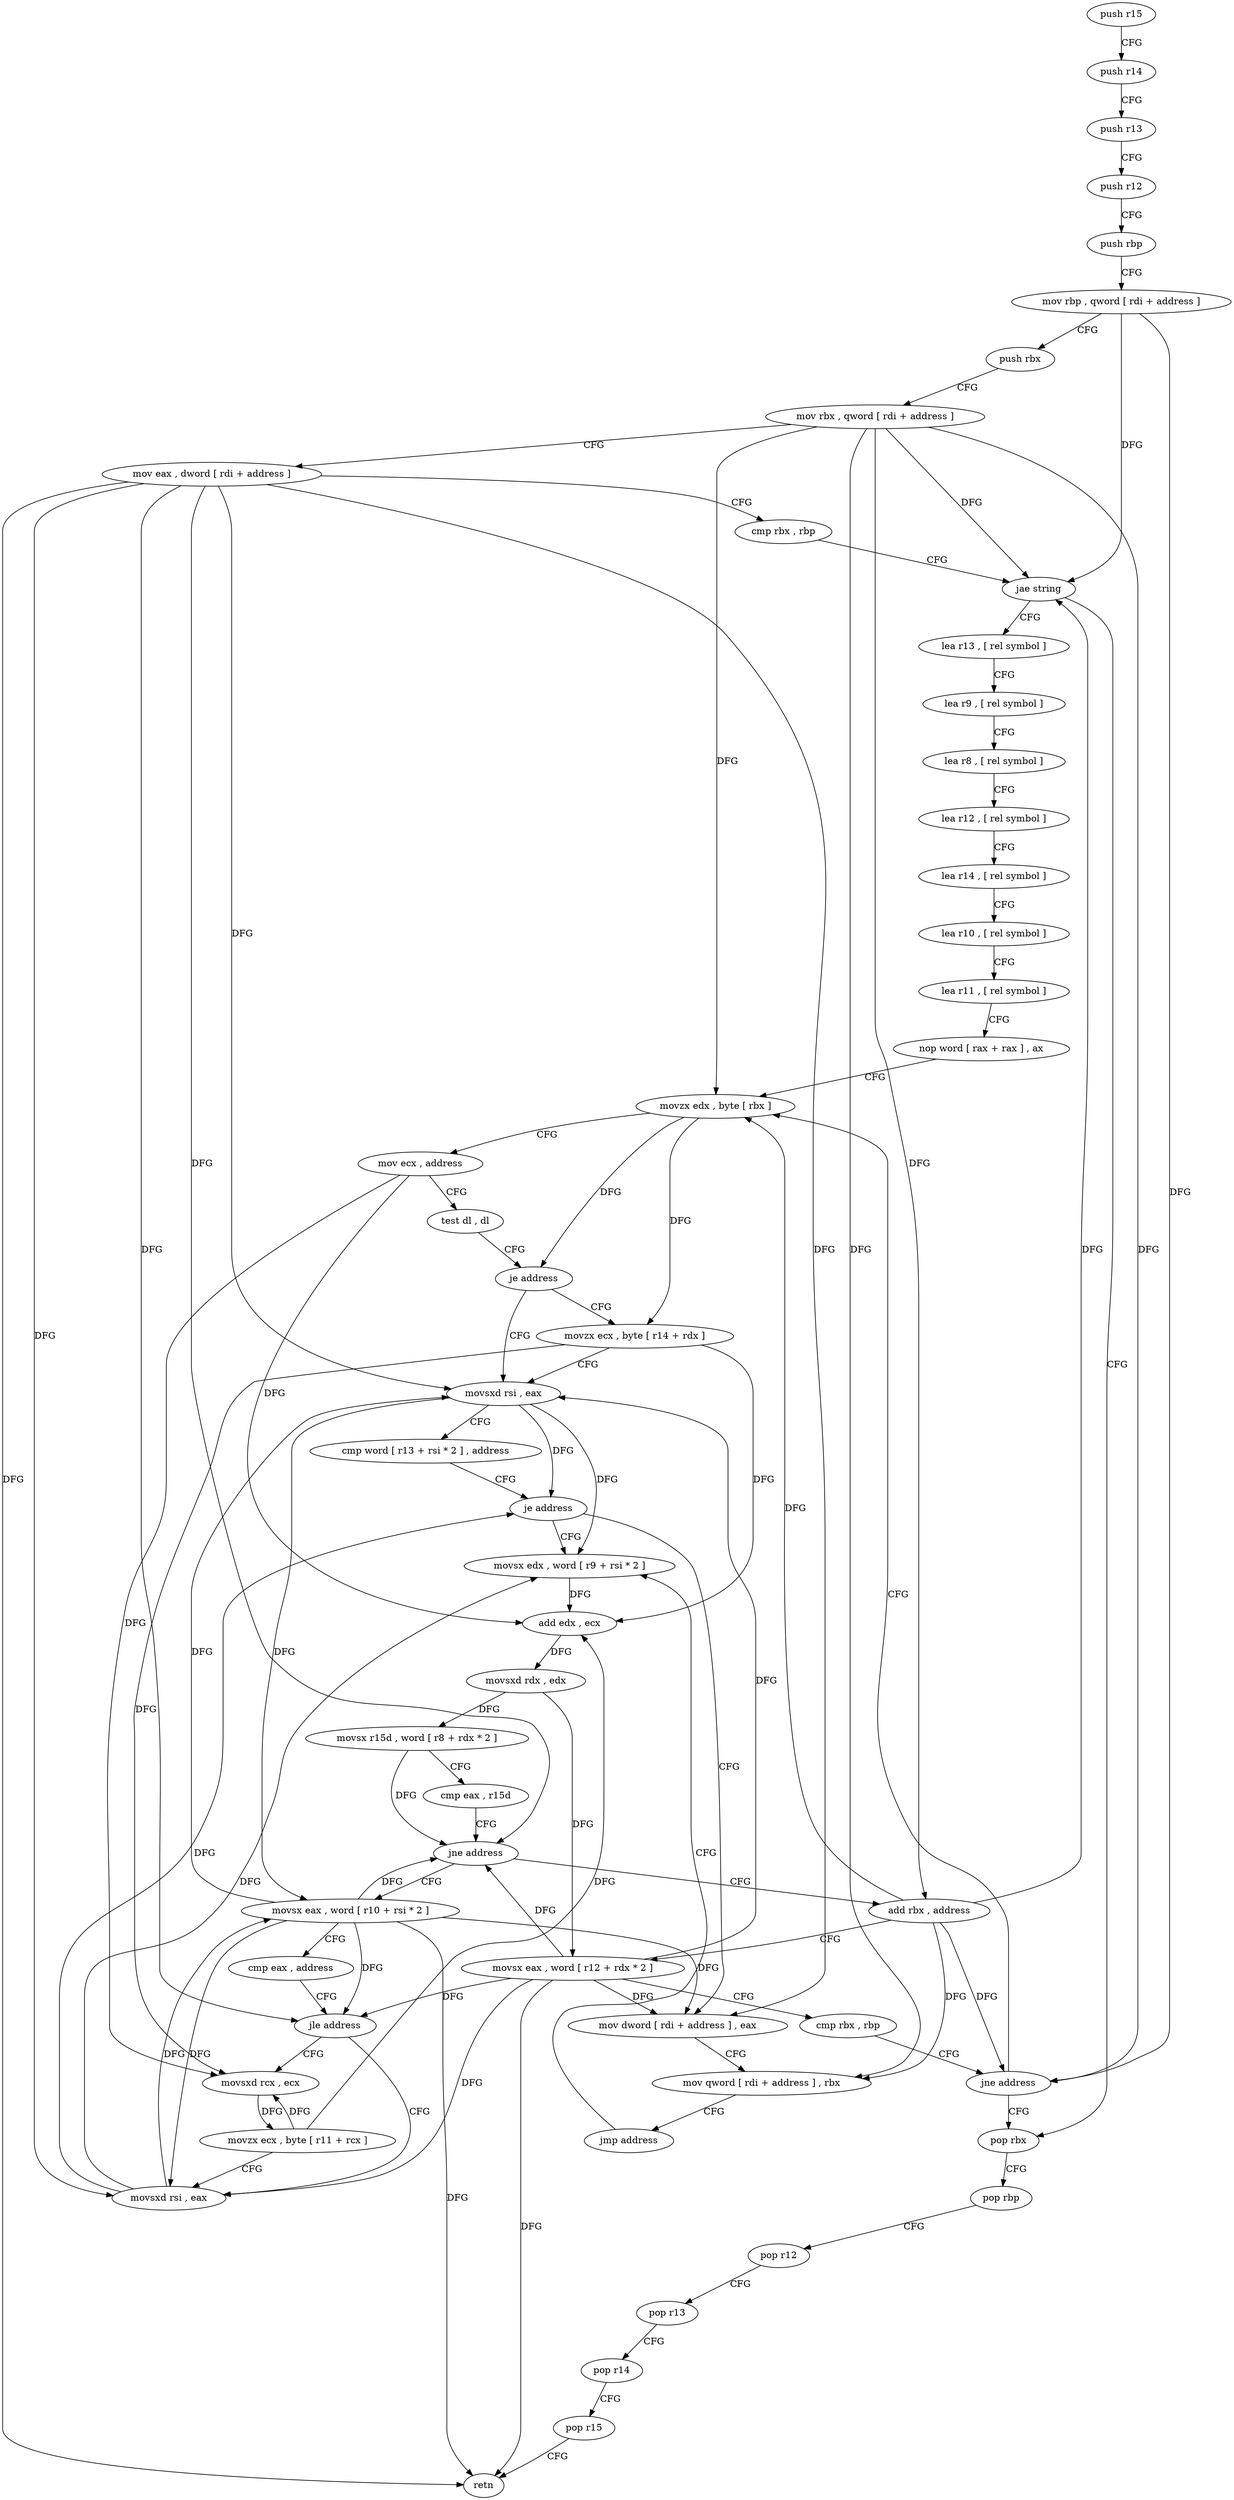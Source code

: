 digraph "func" {
"126448" [label = "push r15" ]
"126450" [label = "push r14" ]
"126452" [label = "push r13" ]
"126454" [label = "push r12" ]
"126456" [label = "push rbp" ]
"126457" [label = "mov rbp , qword [ rdi + address ]" ]
"126461" [label = "push rbx" ]
"126462" [label = "mov rbx , qword [ rdi + address ]" ]
"126469" [label = "mov eax , dword [ rdi + address ]" ]
"126472" [label = "cmp rbx , rbp" ]
"126475" [label = "jae string" ]
"126631" [label = "pop rbx" ]
"126481" [label = "lea r13 , [ rel symbol ]" ]
"126632" [label = "pop rbp" ]
"126633" [label = "pop r12" ]
"126635" [label = "pop r13" ]
"126637" [label = "pop r14" ]
"126639" [label = "pop r15" ]
"126641" [label = "retn" ]
"126488" [label = "lea r9 , [ rel symbol ]" ]
"126495" [label = "lea r8 , [ rel symbol ]" ]
"126502" [label = "lea r12 , [ rel symbol ]" ]
"126509" [label = "lea r14 , [ rel symbol ]" ]
"126516" [label = "lea r10 , [ rel symbol ]" ]
"126523" [label = "lea r11 , [ rel symbol ]" ]
"126530" [label = "nop word [ rax + rax ] , ax" ]
"126536" [label = "movzx edx , byte [ rbx ]" ]
"126553" [label = "movsxd rsi , eax" ]
"126556" [label = "cmp word [ r13 + rsi * 2 ] , address" ]
"126563" [label = "je address" ]
"126597" [label = "movsx edx , word [ r9 + rsi * 2 ]" ]
"126565" [label = "mov dword [ rdi + address ] , eax" ]
"126548" [label = "movzx ecx , byte [ r14 + rdx ]" ]
"126602" [label = "add edx , ecx" ]
"126604" [label = "movsxd rdx , edx" ]
"126607" [label = "movsx r15d , word [ r8 + rdx * 2 ]" ]
"126612" [label = "cmp eax , r15d" ]
"126615" [label = "jne address" ]
"126576" [label = "movsx eax , word [ r10 + rsi * 2 ]" ]
"126617" [label = "add rbx , address" ]
"126568" [label = "mov qword [ rdi + address ] , rbx" ]
"126572" [label = "jmp address" ]
"126581" [label = "cmp eax , address" ]
"126584" [label = "jle address" ]
"126594" [label = "movsxd rsi , eax" ]
"126586" [label = "movsxd rcx , ecx" ]
"126621" [label = "movsx eax , word [ r12 + rdx * 2 ]" ]
"126626" [label = "cmp rbx , rbp" ]
"126629" [label = "jne address" ]
"126589" [label = "movzx ecx , byte [ r11 + rcx ]" ]
"126539" [label = "mov ecx , address" ]
"126544" [label = "test dl , dl" ]
"126546" [label = "je address" ]
"126448" -> "126450" [ label = "CFG" ]
"126450" -> "126452" [ label = "CFG" ]
"126452" -> "126454" [ label = "CFG" ]
"126454" -> "126456" [ label = "CFG" ]
"126456" -> "126457" [ label = "CFG" ]
"126457" -> "126461" [ label = "CFG" ]
"126457" -> "126475" [ label = "DFG" ]
"126457" -> "126629" [ label = "DFG" ]
"126461" -> "126462" [ label = "CFG" ]
"126462" -> "126469" [ label = "CFG" ]
"126462" -> "126475" [ label = "DFG" ]
"126462" -> "126536" [ label = "DFG" ]
"126462" -> "126568" [ label = "DFG" ]
"126462" -> "126617" [ label = "DFG" ]
"126462" -> "126629" [ label = "DFG" ]
"126469" -> "126472" [ label = "CFG" ]
"126469" -> "126641" [ label = "DFG" ]
"126469" -> "126553" [ label = "DFG" ]
"126469" -> "126615" [ label = "DFG" ]
"126469" -> "126565" [ label = "DFG" ]
"126469" -> "126584" [ label = "DFG" ]
"126469" -> "126594" [ label = "DFG" ]
"126472" -> "126475" [ label = "CFG" ]
"126475" -> "126631" [ label = "CFG" ]
"126475" -> "126481" [ label = "CFG" ]
"126631" -> "126632" [ label = "CFG" ]
"126481" -> "126488" [ label = "CFG" ]
"126632" -> "126633" [ label = "CFG" ]
"126633" -> "126635" [ label = "CFG" ]
"126635" -> "126637" [ label = "CFG" ]
"126637" -> "126639" [ label = "CFG" ]
"126639" -> "126641" [ label = "CFG" ]
"126488" -> "126495" [ label = "CFG" ]
"126495" -> "126502" [ label = "CFG" ]
"126502" -> "126509" [ label = "CFG" ]
"126509" -> "126516" [ label = "CFG" ]
"126516" -> "126523" [ label = "CFG" ]
"126523" -> "126530" [ label = "CFG" ]
"126530" -> "126536" [ label = "CFG" ]
"126536" -> "126539" [ label = "CFG" ]
"126536" -> "126546" [ label = "DFG" ]
"126536" -> "126548" [ label = "DFG" ]
"126553" -> "126556" [ label = "CFG" ]
"126553" -> "126563" [ label = "DFG" ]
"126553" -> "126597" [ label = "DFG" ]
"126553" -> "126576" [ label = "DFG" ]
"126556" -> "126563" [ label = "CFG" ]
"126563" -> "126597" [ label = "CFG" ]
"126563" -> "126565" [ label = "CFG" ]
"126597" -> "126602" [ label = "DFG" ]
"126565" -> "126568" [ label = "CFG" ]
"126548" -> "126553" [ label = "CFG" ]
"126548" -> "126602" [ label = "DFG" ]
"126548" -> "126586" [ label = "DFG" ]
"126602" -> "126604" [ label = "DFG" ]
"126604" -> "126607" [ label = "DFG" ]
"126604" -> "126621" [ label = "DFG" ]
"126607" -> "126612" [ label = "CFG" ]
"126607" -> "126615" [ label = "DFG" ]
"126612" -> "126615" [ label = "CFG" ]
"126615" -> "126576" [ label = "CFG" ]
"126615" -> "126617" [ label = "CFG" ]
"126576" -> "126581" [ label = "CFG" ]
"126576" -> "126553" [ label = "DFG" ]
"126576" -> "126565" [ label = "DFG" ]
"126576" -> "126641" [ label = "DFG" ]
"126576" -> "126615" [ label = "DFG" ]
"126576" -> "126584" [ label = "DFG" ]
"126576" -> "126594" [ label = "DFG" ]
"126617" -> "126621" [ label = "CFG" ]
"126617" -> "126536" [ label = "DFG" ]
"126617" -> "126568" [ label = "DFG" ]
"126617" -> "126475" [ label = "DFG" ]
"126617" -> "126629" [ label = "DFG" ]
"126568" -> "126572" [ label = "CFG" ]
"126572" -> "126597" [ label = "CFG" ]
"126581" -> "126584" [ label = "CFG" ]
"126584" -> "126594" [ label = "CFG" ]
"126584" -> "126586" [ label = "CFG" ]
"126594" -> "126597" [ label = "DFG" ]
"126594" -> "126563" [ label = "DFG" ]
"126594" -> "126576" [ label = "DFG" ]
"126586" -> "126589" [ label = "DFG" ]
"126621" -> "126626" [ label = "CFG" ]
"126621" -> "126553" [ label = "DFG" ]
"126621" -> "126565" [ label = "DFG" ]
"126621" -> "126584" [ label = "DFG" ]
"126621" -> "126641" [ label = "DFG" ]
"126621" -> "126615" [ label = "DFG" ]
"126621" -> "126594" [ label = "DFG" ]
"126626" -> "126629" [ label = "CFG" ]
"126629" -> "126536" [ label = "CFG" ]
"126629" -> "126631" [ label = "CFG" ]
"126589" -> "126594" [ label = "CFG" ]
"126589" -> "126602" [ label = "DFG" ]
"126589" -> "126586" [ label = "DFG" ]
"126539" -> "126544" [ label = "CFG" ]
"126539" -> "126602" [ label = "DFG" ]
"126539" -> "126586" [ label = "DFG" ]
"126544" -> "126546" [ label = "CFG" ]
"126546" -> "126553" [ label = "CFG" ]
"126546" -> "126548" [ label = "CFG" ]
}
